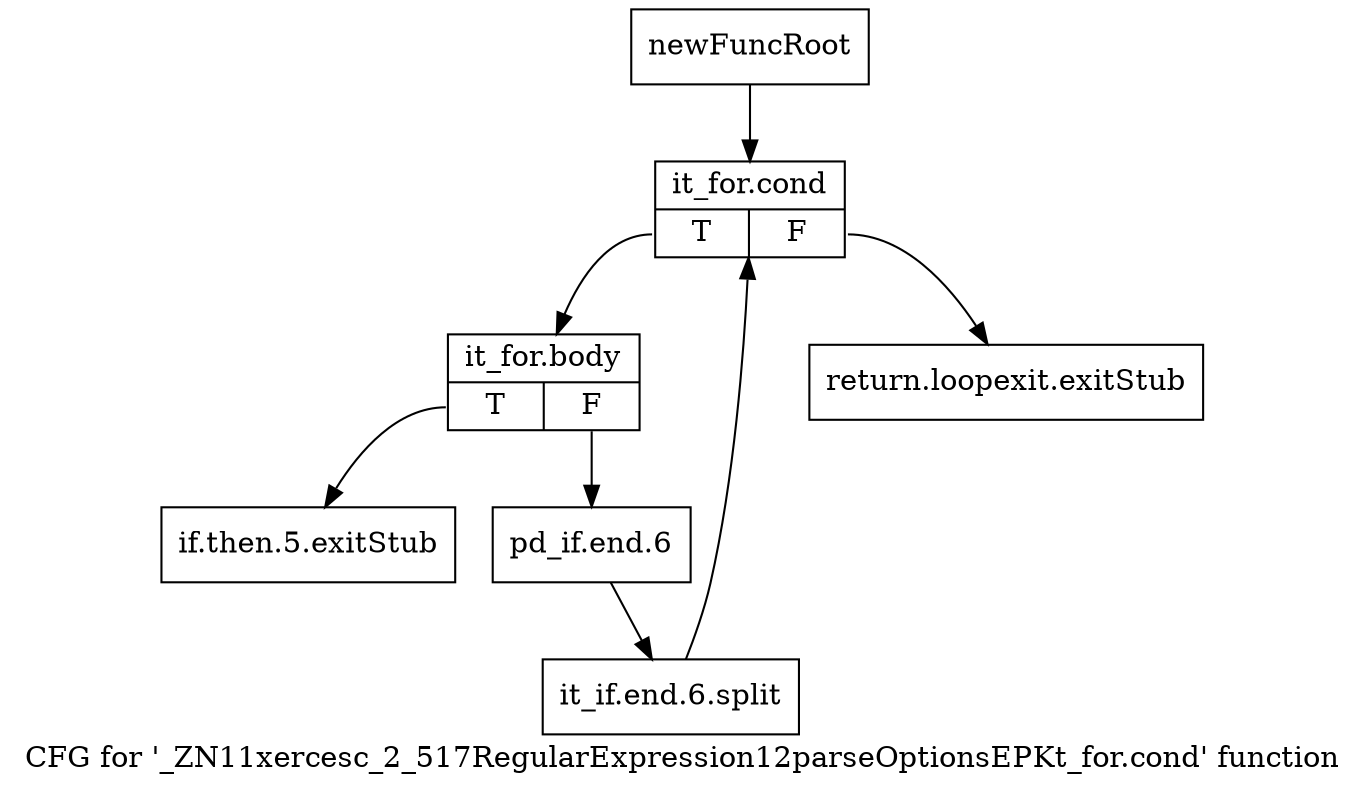 digraph "CFG for '_ZN11xercesc_2_517RegularExpression12parseOptionsEPKt_for.cond' function" {
	label="CFG for '_ZN11xercesc_2_517RegularExpression12parseOptionsEPKt_for.cond' function";

	Node0x9962c50 [shape=record,label="{newFuncRoot}"];
	Node0x9962c50 -> Node0x9962d40;
	Node0x9962ca0 [shape=record,label="{return.loopexit.exitStub}"];
	Node0x9962cf0 [shape=record,label="{if.then.5.exitStub}"];
	Node0x9962d40 [shape=record,label="{it_for.cond|{<s0>T|<s1>F}}"];
	Node0x9962d40:s0 -> Node0x9962d90;
	Node0x9962d40:s1 -> Node0x9962ca0;
	Node0x9962d90 [shape=record,label="{it_for.body|{<s0>T|<s1>F}}"];
	Node0x9962d90:s0 -> Node0x9962cf0;
	Node0x9962d90:s1 -> Node0x9962de0;
	Node0x9962de0 [shape=record,label="{pd_if.end.6}"];
	Node0x9962de0 -> Node0x9962930;
	Node0x9962930 [shape=record,label="{it_if.end.6.split}"];
	Node0x9962930 -> Node0x9962d40;
}
